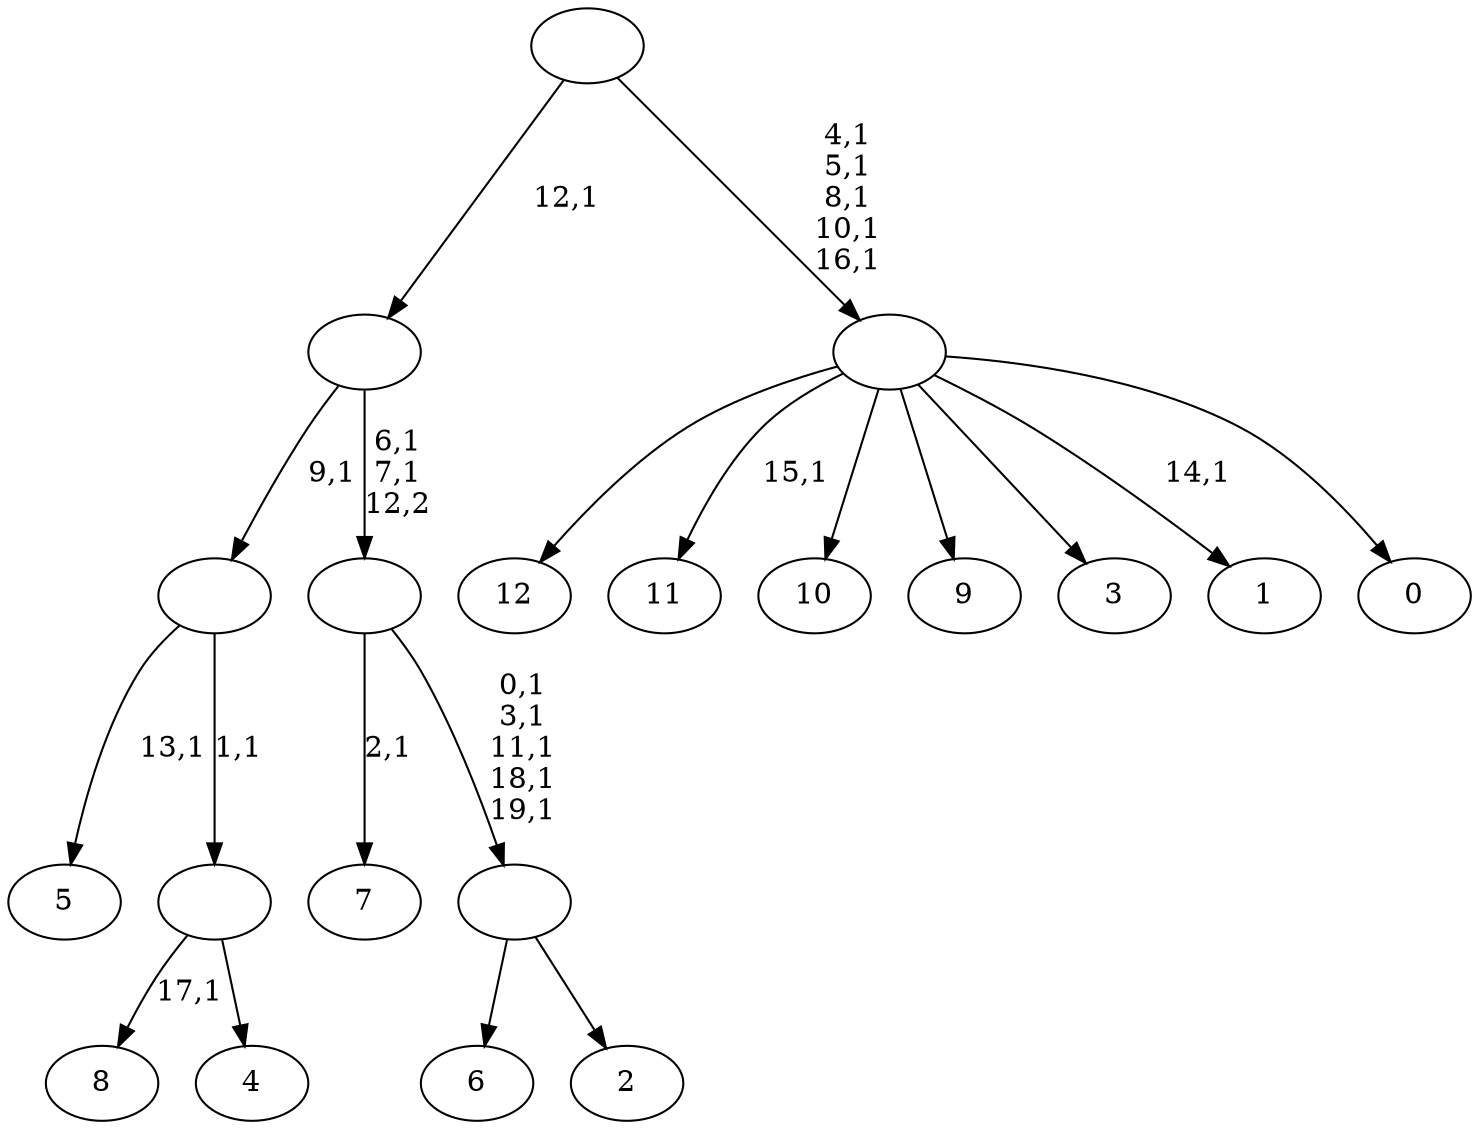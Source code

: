 digraph T {
	33 [label="12"]
	32 [label="11"]
	30 [label="10"]
	29 [label="9"]
	28 [label="8"]
	26 [label="7"]
	24 [label="6"]
	23 [label="5"]
	21 [label="4"]
	20 [label=""]
	19 [label=""]
	18 [label="3"]
	17 [label="2"]
	16 [label=""]
	11 [label=""]
	9 [label=""]
	8 [label="1"]
	6 [label="0"]
	5 [label=""]
	0 [label=""]
	20 -> 28 [label="17,1"]
	20 -> 21 [label=""]
	19 -> 23 [label="13,1"]
	19 -> 20 [label="1,1"]
	16 -> 24 [label=""]
	16 -> 17 [label=""]
	11 -> 16 [label="0,1\n3,1\n11,1\n18,1\n19,1"]
	11 -> 26 [label="2,1"]
	9 -> 11 [label="6,1\n7,1\n12,2"]
	9 -> 19 [label="9,1"]
	5 -> 8 [label="14,1"]
	5 -> 32 [label="15,1"]
	5 -> 33 [label=""]
	5 -> 30 [label=""]
	5 -> 29 [label=""]
	5 -> 18 [label=""]
	5 -> 6 [label=""]
	0 -> 5 [label="4,1\n5,1\n8,1\n10,1\n16,1"]
	0 -> 9 [label="12,1"]
}
